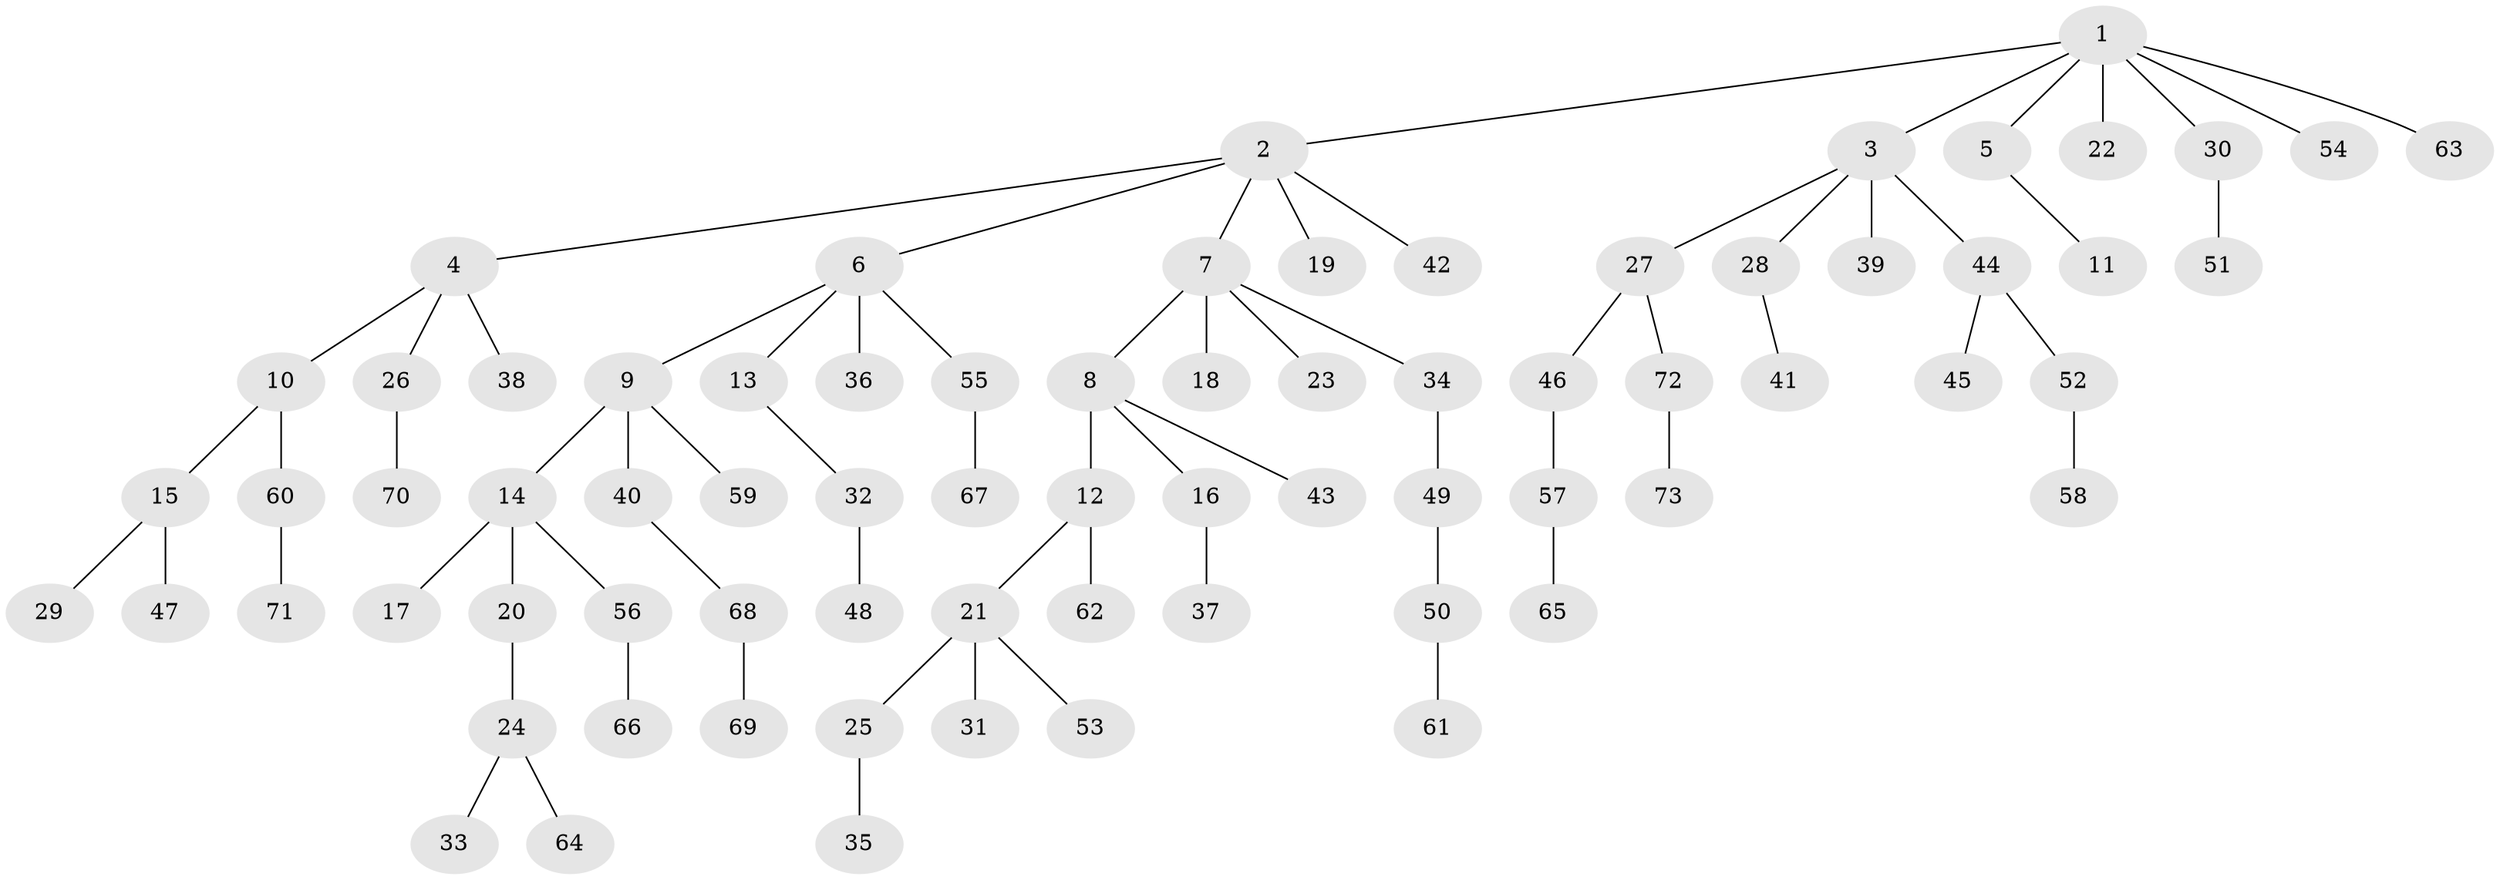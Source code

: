 // coarse degree distribution, {6: 0.02, 9: 0.02, 5: 0.04, 4: 0.1, 1: 0.64, 3: 0.06, 2: 0.12}
// Generated by graph-tools (version 1.1) at 2025/24/03/03/25 07:24:08]
// undirected, 73 vertices, 72 edges
graph export_dot {
graph [start="1"]
  node [color=gray90,style=filled];
  1;
  2;
  3;
  4;
  5;
  6;
  7;
  8;
  9;
  10;
  11;
  12;
  13;
  14;
  15;
  16;
  17;
  18;
  19;
  20;
  21;
  22;
  23;
  24;
  25;
  26;
  27;
  28;
  29;
  30;
  31;
  32;
  33;
  34;
  35;
  36;
  37;
  38;
  39;
  40;
  41;
  42;
  43;
  44;
  45;
  46;
  47;
  48;
  49;
  50;
  51;
  52;
  53;
  54;
  55;
  56;
  57;
  58;
  59;
  60;
  61;
  62;
  63;
  64;
  65;
  66;
  67;
  68;
  69;
  70;
  71;
  72;
  73;
  1 -- 2;
  1 -- 3;
  1 -- 5;
  1 -- 22;
  1 -- 30;
  1 -- 54;
  1 -- 63;
  2 -- 4;
  2 -- 6;
  2 -- 7;
  2 -- 19;
  2 -- 42;
  3 -- 27;
  3 -- 28;
  3 -- 39;
  3 -- 44;
  4 -- 10;
  4 -- 26;
  4 -- 38;
  5 -- 11;
  6 -- 9;
  6 -- 13;
  6 -- 36;
  6 -- 55;
  7 -- 8;
  7 -- 18;
  7 -- 23;
  7 -- 34;
  8 -- 12;
  8 -- 16;
  8 -- 43;
  9 -- 14;
  9 -- 40;
  9 -- 59;
  10 -- 15;
  10 -- 60;
  12 -- 21;
  12 -- 62;
  13 -- 32;
  14 -- 17;
  14 -- 20;
  14 -- 56;
  15 -- 29;
  15 -- 47;
  16 -- 37;
  20 -- 24;
  21 -- 25;
  21 -- 31;
  21 -- 53;
  24 -- 33;
  24 -- 64;
  25 -- 35;
  26 -- 70;
  27 -- 46;
  27 -- 72;
  28 -- 41;
  30 -- 51;
  32 -- 48;
  34 -- 49;
  40 -- 68;
  44 -- 45;
  44 -- 52;
  46 -- 57;
  49 -- 50;
  50 -- 61;
  52 -- 58;
  55 -- 67;
  56 -- 66;
  57 -- 65;
  60 -- 71;
  68 -- 69;
  72 -- 73;
}
